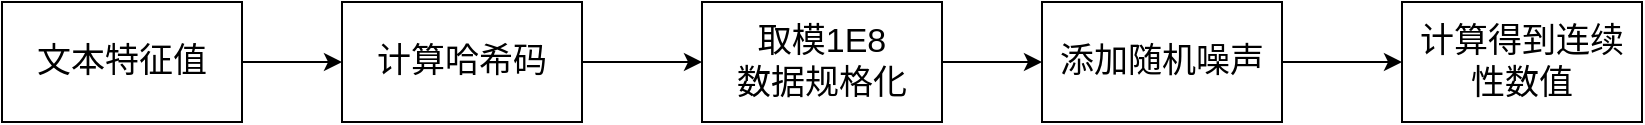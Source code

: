 <mxfile version="23.1.7" type="github">
  <diagram name="第 1 页" id="WhuUOLO2NgFK4sUhm9D_">
    <mxGraphModel dx="1434" dy="737" grid="1" gridSize="10" guides="1" tooltips="1" connect="1" arrows="1" fold="1" page="1" pageScale="1" pageWidth="827" pageHeight="1169" math="0" shadow="0">
      <root>
        <mxCell id="0" />
        <mxCell id="1" parent="0" />
        <mxCell id="MjOEwkXYd55NLU5AAJlq-4" value="" style="edgeStyle=orthogonalEdgeStyle;rounded=0;orthogonalLoop=1;jettySize=auto;html=1;fontSize=17;" edge="1" parent="1" source="MjOEwkXYd55NLU5AAJlq-1" target="MjOEwkXYd55NLU5AAJlq-3">
          <mxGeometry relative="1" as="geometry" />
        </mxCell>
        <mxCell id="MjOEwkXYd55NLU5AAJlq-1" value="文本特征值" style="rounded=0;whiteSpace=wrap;html=1;fontSize=17;" vertex="1" parent="1">
          <mxGeometry x="30" y="320" width="120" height="60" as="geometry" />
        </mxCell>
        <mxCell id="MjOEwkXYd55NLU5AAJlq-6" value="" style="edgeStyle=orthogonalEdgeStyle;rounded=0;orthogonalLoop=1;jettySize=auto;html=1;fontSize=17;" edge="1" parent="1" source="MjOEwkXYd55NLU5AAJlq-3" target="MjOEwkXYd55NLU5AAJlq-5">
          <mxGeometry relative="1" as="geometry" />
        </mxCell>
        <mxCell id="MjOEwkXYd55NLU5AAJlq-3" value="计算哈希码" style="whiteSpace=wrap;html=1;rounded=0;fontSize=17;" vertex="1" parent="1">
          <mxGeometry x="200" y="320" width="120" height="60" as="geometry" />
        </mxCell>
        <mxCell id="MjOEwkXYd55NLU5AAJlq-8" value="" style="edgeStyle=orthogonalEdgeStyle;rounded=0;orthogonalLoop=1;jettySize=auto;html=1;fontSize=17;" edge="1" parent="1" source="MjOEwkXYd55NLU5AAJlq-5" target="MjOEwkXYd55NLU5AAJlq-7">
          <mxGeometry relative="1" as="geometry" />
        </mxCell>
        <mxCell id="MjOEwkXYd55NLU5AAJlq-5" value="取模1E8&lt;br style=&quot;font-size: 17px;&quot;&gt;数据规格化" style="whiteSpace=wrap;html=1;rounded=0;fontSize=17;" vertex="1" parent="1">
          <mxGeometry x="380" y="320" width="120" height="60" as="geometry" />
        </mxCell>
        <mxCell id="MjOEwkXYd55NLU5AAJlq-10" value="" style="edgeStyle=orthogonalEdgeStyle;rounded=0;orthogonalLoop=1;jettySize=auto;html=1;fontSize=17;" edge="1" parent="1" source="MjOEwkXYd55NLU5AAJlq-7" target="MjOEwkXYd55NLU5AAJlq-9">
          <mxGeometry relative="1" as="geometry" />
        </mxCell>
        <mxCell id="MjOEwkXYd55NLU5AAJlq-7" value="添加随机噪声" style="whiteSpace=wrap;html=1;rounded=0;fontSize=17;" vertex="1" parent="1">
          <mxGeometry x="550" y="320" width="120" height="60" as="geometry" />
        </mxCell>
        <mxCell id="MjOEwkXYd55NLU5AAJlq-9" value="计算得到连续性数值" style="whiteSpace=wrap;html=1;rounded=0;fontSize=17;" vertex="1" parent="1">
          <mxGeometry x="730" y="320" width="120" height="60" as="geometry" />
        </mxCell>
      </root>
    </mxGraphModel>
  </diagram>
</mxfile>
